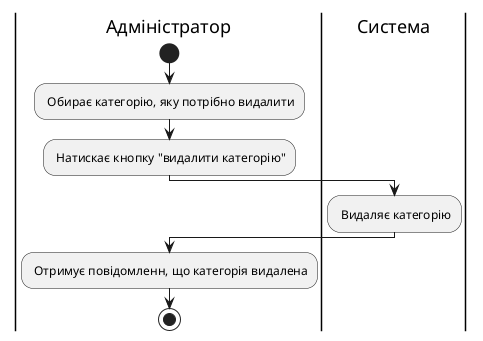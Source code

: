@startuml
skinparam ArchimateBackgroundColor #ffffff
skinparam	shadowing false
skinparam Note {
	BackgroundColor #f85658
	FontColor #ffffff
}

|Адміністратор|
start
: Обирає категорію, яку потрібно видалити;
: Натискає кнопку "видалити категорію";

|Система|

: Видаляє категорію;

|Адміністратор|

: Отримує повідомленн, що категорія видалена;

stop;


@enduml
